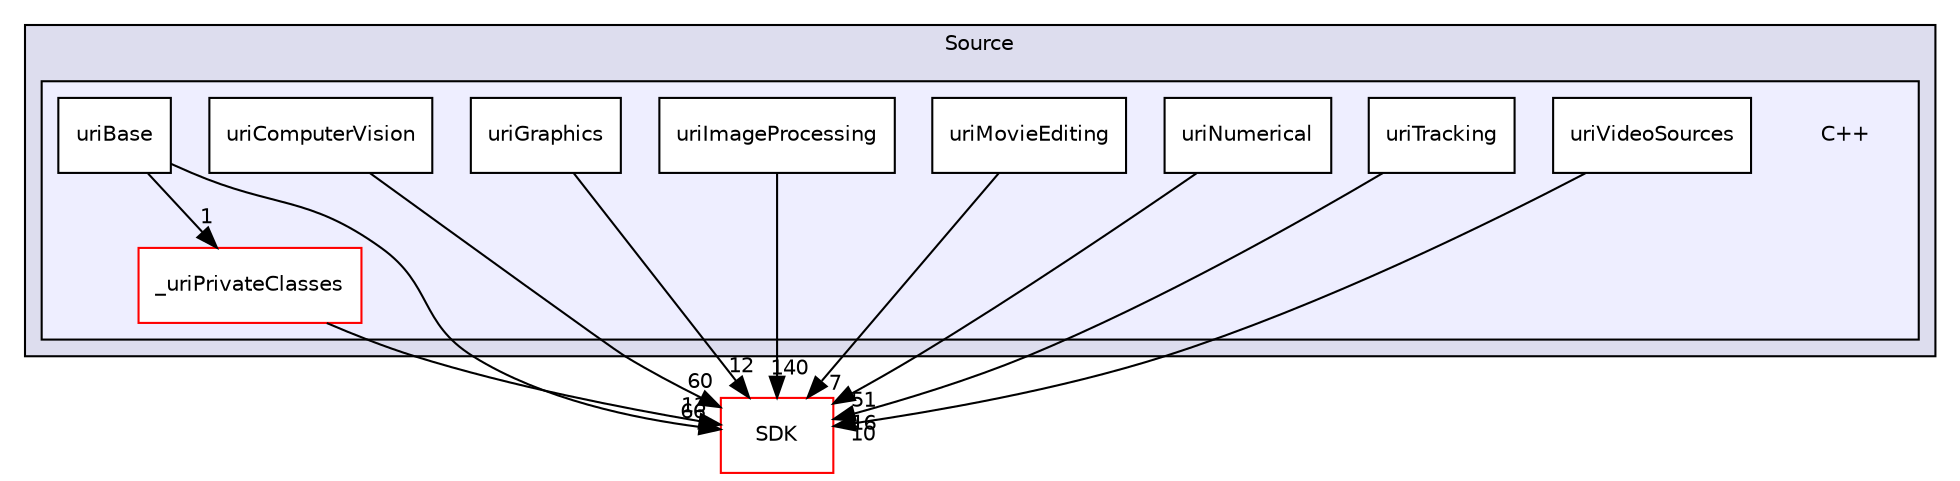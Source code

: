 digraph "C++" {
  compound=true
  node [ fontsize="10", fontname="Helvetica"];
  edge [ labelfontsize="10", labelfontname="Helvetica"];
  subgraph clusterdir_f85d67bd6e0abf70e0998e74fa3ab6d3 {
    graph [ bgcolor="#ddddee", pencolor="black", label="Source" fontname="Helvetica", fontsize="10", URL="dir_f85d67bd6e0abf70e0998e74fa3ab6d3.html"]
  subgraph clusterdir_07288473c820508e899cc0bb782c9764 {
    graph [ bgcolor="#eeeeff", pencolor="black", label="" URL="dir_07288473c820508e899cc0bb782c9764.html"];
    dir_07288473c820508e899cc0bb782c9764 [shape=plaintext label="C++"];
    dir_5265caff195cc8a0352ba37c3aeb5be2 [shape=box label="_uriPrivateClasses" color="red" fillcolor="white" style="filled" URL="dir_5265caff195cc8a0352ba37c3aeb5be2.html"];
    dir_818bd33151d5645c417154e4eaae640b [shape=box label="uriBase" color="black" fillcolor="white" style="filled" URL="dir_818bd33151d5645c417154e4eaae640b.html"];
    dir_3f77098029f2cbacfa59f40d239c14f7 [shape=box label="uriComputerVision" color="black" fillcolor="white" style="filled" URL="dir_3f77098029f2cbacfa59f40d239c14f7.html"];
    dir_06a6cc4e09f5c823b7f534f0035de842 [shape=box label="uriGraphics" color="black" fillcolor="white" style="filled" URL="dir_06a6cc4e09f5c823b7f534f0035de842.html"];
    dir_78121c6f5226e10f78dbf96475c2a39c [shape=box label="uriImageProcessing" color="black" fillcolor="white" style="filled" URL="dir_78121c6f5226e10f78dbf96475c2a39c.html"];
    dir_ebac020ecaa771f32090f7a2e3a3181d [shape=box label="uriMovieEditing" color="black" fillcolor="white" style="filled" URL="dir_ebac020ecaa771f32090f7a2e3a3181d.html"];
    dir_cf9cbb88bc0d94d1d92d335c4450b2c4 [shape=box label="uriNumerical" color="black" fillcolor="white" style="filled" URL="dir_cf9cbb88bc0d94d1d92d335c4450b2c4.html"];
    dir_f316e4d444ec19ade729a00667b8f4cb [shape=box label="uriTracking" color="black" fillcolor="white" style="filled" URL="dir_f316e4d444ec19ade729a00667b8f4cb.html"];
    dir_688c02fe62a86f200227273a22a0951e [shape=box label="uriVideoSources" color="black" fillcolor="white" style="filled" URL="dir_688c02fe62a86f200227273a22a0951e.html"];
  }
  }
  dir_ca6309d378ceffb9970caf11a0592736 [shape=box label="SDK" fillcolor="white" style="filled" color="red" URL="dir_ca6309d378ceffb9970caf11a0592736.html"];
  dir_78121c6f5226e10f78dbf96475c2a39c->dir_ca6309d378ceffb9970caf11a0592736 [headlabel="140", labeldistance=1.5 headhref="dir_000006_000007.html"];
  dir_f316e4d444ec19ade729a00667b8f4cb->dir_ca6309d378ceffb9970caf11a0592736 [headlabel="16", labeldistance=1.5 headhref="dir_000021_000007.html"];
  dir_3f77098029f2cbacfa59f40d239c14f7->dir_ca6309d378ceffb9970caf11a0592736 [headlabel="60", labeldistance=1.5 headhref="dir_000010_000007.html"];
  dir_06a6cc4e09f5c823b7f534f0035de842->dir_ca6309d378ceffb9970caf11a0592736 [headlabel="12", labeldistance=1.5 headhref="dir_000023_000007.html"];
  dir_ebac020ecaa771f32090f7a2e3a3181d->dir_ca6309d378ceffb9970caf11a0592736 [headlabel="7", labeldistance=1.5 headhref="dir_000041_000007.html"];
  dir_688c02fe62a86f200227273a22a0951e->dir_ca6309d378ceffb9970caf11a0592736 [headlabel="10", labeldistance=1.5 headhref="dir_000025_000007.html"];
  dir_cf9cbb88bc0d94d1d92d335c4450b2c4->dir_ca6309d378ceffb9970caf11a0592736 [headlabel="51", labeldistance=1.5 headhref="dir_000034_000007.html"];
  dir_5265caff195cc8a0352ba37c3aeb5be2->dir_ca6309d378ceffb9970caf11a0592736 [headlabel="13", labeldistance=1.5 headhref="dir_000003_000007.html"];
  dir_818bd33151d5645c417154e4eaae640b->dir_ca6309d378ceffb9970caf11a0592736 [headlabel="66", labeldistance=1.5 headhref="dir_000031_000007.html"];
  dir_818bd33151d5645c417154e4eaae640b->dir_5265caff195cc8a0352ba37c3aeb5be2 [headlabel="1", labeldistance=1.5 headhref="dir_000031_000003.html"];
}
